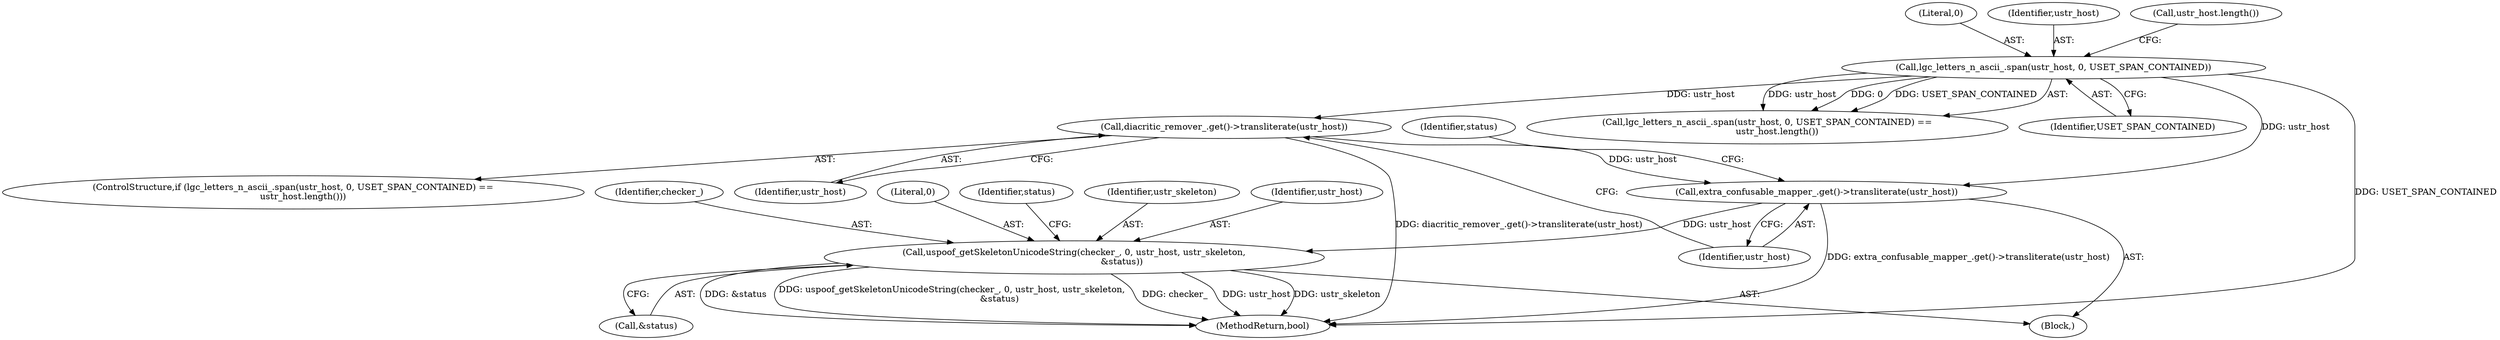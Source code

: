 digraph "0_Chrome_b3f0207c14fccc11aaa9d4975ebe46554ad289cb_0@API" {
"1000122" [label="(Call,diacritic_remover_.get()->transliterate(ustr_host))"];
"1000117" [label="(Call,lgc_letters_n_ascii_.span(ustr_host, 0, USET_SPAN_CONTAINED))"];
"1000124" [label="(Call,extra_confusable_mapper_.get()->transliterate(ustr_host))"];
"1000131" [label="(Call,uspoof_getSkeletonUnicodeString(checker_, 0, ustr_host, ustr_skeleton,\n                                  &status))"];
"1000116" [label="(Call,lgc_letters_n_ascii_.span(ustr_host, 0, USET_SPAN_CONTAINED) ==\n       ustr_host.length())"];
"1000117" [label="(Call,lgc_letters_n_ascii_.span(ustr_host, 0, USET_SPAN_CONTAINED))"];
"1000125" [label="(Identifier,ustr_host)"];
"1000102" [label="(Block,)"];
"1000136" [label="(Call,&status)"];
"1000120" [label="(Identifier,USET_SPAN_CONTAINED)"];
"1000115" [label="(ControlStructure,if (lgc_letters_n_ascii_.span(ustr_host, 0, USET_SPAN_CONTAINED) ==\n       ustr_host.length()))"];
"1000119" [label="(Literal,0)"];
"1000124" [label="(Call,extra_confusable_mapper_.get()->transliterate(ustr_host))"];
"1000133" [label="(Literal,0)"];
"1000118" [label="(Identifier,ustr_host)"];
"1000140" [label="(Identifier,status)"];
"1000135" [label="(Identifier,ustr_skeleton)"];
"1000123" [label="(Identifier,ustr_host)"];
"1000131" [label="(Call,uspoof_getSkeletonUnicodeString(checker_, 0, ustr_host, ustr_skeleton,\n                                  &status))"];
"1000128" [label="(Identifier,status)"];
"1000134" [label="(Identifier,ustr_host)"];
"1000148" [label="(MethodReturn,bool)"];
"1000122" [label="(Call,diacritic_remover_.get()->transliterate(ustr_host))"];
"1000132" [label="(Identifier,checker_)"];
"1000121" [label="(Call,ustr_host.length())"];
"1000122" -> "1000115"  [label="AST: "];
"1000122" -> "1000123"  [label="CFG: "];
"1000123" -> "1000122"  [label="AST: "];
"1000125" -> "1000122"  [label="CFG: "];
"1000122" -> "1000148"  [label="DDG: diacritic_remover_.get()->transliterate(ustr_host)"];
"1000117" -> "1000122"  [label="DDG: ustr_host"];
"1000122" -> "1000124"  [label="DDG: ustr_host"];
"1000117" -> "1000116"  [label="AST: "];
"1000117" -> "1000120"  [label="CFG: "];
"1000118" -> "1000117"  [label="AST: "];
"1000119" -> "1000117"  [label="AST: "];
"1000120" -> "1000117"  [label="AST: "];
"1000121" -> "1000117"  [label="CFG: "];
"1000117" -> "1000148"  [label="DDG: USET_SPAN_CONTAINED"];
"1000117" -> "1000116"  [label="DDG: ustr_host"];
"1000117" -> "1000116"  [label="DDG: 0"];
"1000117" -> "1000116"  [label="DDG: USET_SPAN_CONTAINED"];
"1000117" -> "1000124"  [label="DDG: ustr_host"];
"1000124" -> "1000102"  [label="AST: "];
"1000124" -> "1000125"  [label="CFG: "];
"1000125" -> "1000124"  [label="AST: "];
"1000128" -> "1000124"  [label="CFG: "];
"1000124" -> "1000148"  [label="DDG: extra_confusable_mapper_.get()->transliterate(ustr_host)"];
"1000124" -> "1000131"  [label="DDG: ustr_host"];
"1000131" -> "1000102"  [label="AST: "];
"1000131" -> "1000136"  [label="CFG: "];
"1000132" -> "1000131"  [label="AST: "];
"1000133" -> "1000131"  [label="AST: "];
"1000134" -> "1000131"  [label="AST: "];
"1000135" -> "1000131"  [label="AST: "];
"1000136" -> "1000131"  [label="AST: "];
"1000140" -> "1000131"  [label="CFG: "];
"1000131" -> "1000148"  [label="DDG: checker_"];
"1000131" -> "1000148"  [label="DDG: ustr_host"];
"1000131" -> "1000148"  [label="DDG: ustr_skeleton"];
"1000131" -> "1000148"  [label="DDG: &status"];
"1000131" -> "1000148"  [label="DDG: uspoof_getSkeletonUnicodeString(checker_, 0, ustr_host, ustr_skeleton,\n                                  &status)"];
}
